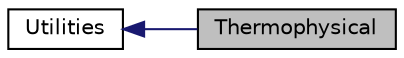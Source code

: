 digraph "Thermophysical"
{
  bgcolor="transparent";
  edge [fontname="Helvetica",fontsize="10",labelfontname="Helvetica",labelfontsize="10"];
  node [fontname="Helvetica",fontsize="10",shape=record];
  rankdir=LR;
  Node0 [label="Thermophysical",height=0.2,width=0.4,color="black", fillcolor="grey75", style="filled" fontcolor="black"];
  Node1 [label="Utilities",height=0.2,width=0.4,color="black",URL="$group__grpUtilities.html"];
  Node1->Node0 [shape=plaintext, color="midnightblue", dir="back", style="solid"];
}
